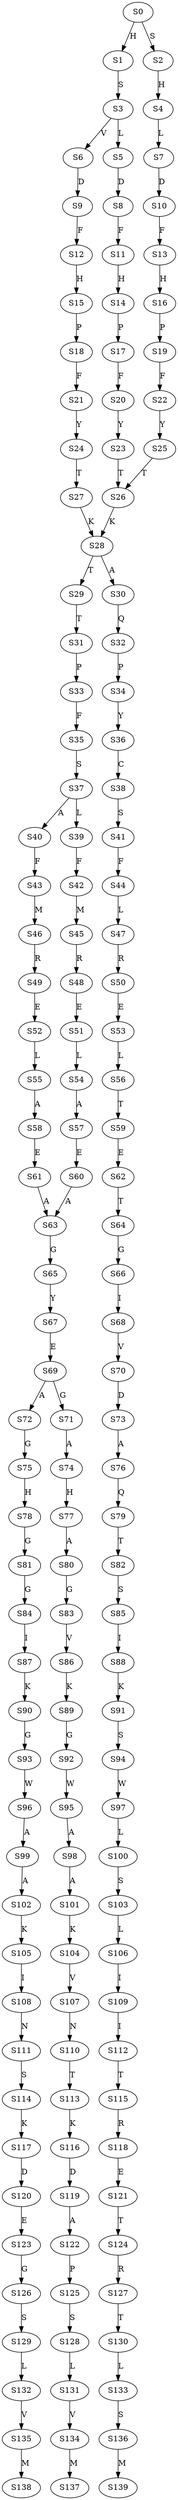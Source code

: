 strict digraph  {
	S0 -> S1 [ label = H ];
	S0 -> S2 [ label = S ];
	S1 -> S3 [ label = S ];
	S2 -> S4 [ label = H ];
	S3 -> S5 [ label = L ];
	S3 -> S6 [ label = V ];
	S4 -> S7 [ label = L ];
	S5 -> S8 [ label = D ];
	S6 -> S9 [ label = D ];
	S7 -> S10 [ label = D ];
	S8 -> S11 [ label = F ];
	S9 -> S12 [ label = F ];
	S10 -> S13 [ label = F ];
	S11 -> S14 [ label = H ];
	S12 -> S15 [ label = H ];
	S13 -> S16 [ label = H ];
	S14 -> S17 [ label = P ];
	S15 -> S18 [ label = P ];
	S16 -> S19 [ label = P ];
	S17 -> S20 [ label = F ];
	S18 -> S21 [ label = F ];
	S19 -> S22 [ label = F ];
	S20 -> S23 [ label = Y ];
	S21 -> S24 [ label = Y ];
	S22 -> S25 [ label = Y ];
	S23 -> S26 [ label = T ];
	S24 -> S27 [ label = T ];
	S25 -> S26 [ label = T ];
	S26 -> S28 [ label = K ];
	S27 -> S28 [ label = K ];
	S28 -> S29 [ label = T ];
	S28 -> S30 [ label = A ];
	S29 -> S31 [ label = T ];
	S30 -> S32 [ label = Q ];
	S31 -> S33 [ label = P ];
	S32 -> S34 [ label = P ];
	S33 -> S35 [ label = F ];
	S34 -> S36 [ label = Y ];
	S35 -> S37 [ label = S ];
	S36 -> S38 [ label = C ];
	S37 -> S39 [ label = L ];
	S37 -> S40 [ label = A ];
	S38 -> S41 [ label = S ];
	S39 -> S42 [ label = F ];
	S40 -> S43 [ label = F ];
	S41 -> S44 [ label = F ];
	S42 -> S45 [ label = M ];
	S43 -> S46 [ label = M ];
	S44 -> S47 [ label = L ];
	S45 -> S48 [ label = R ];
	S46 -> S49 [ label = R ];
	S47 -> S50 [ label = R ];
	S48 -> S51 [ label = E ];
	S49 -> S52 [ label = E ];
	S50 -> S53 [ label = E ];
	S51 -> S54 [ label = L ];
	S52 -> S55 [ label = L ];
	S53 -> S56 [ label = L ];
	S54 -> S57 [ label = A ];
	S55 -> S58 [ label = A ];
	S56 -> S59 [ label = T ];
	S57 -> S60 [ label = E ];
	S58 -> S61 [ label = E ];
	S59 -> S62 [ label = E ];
	S60 -> S63 [ label = A ];
	S61 -> S63 [ label = A ];
	S62 -> S64 [ label = T ];
	S63 -> S65 [ label = G ];
	S64 -> S66 [ label = G ];
	S65 -> S67 [ label = Y ];
	S66 -> S68 [ label = I ];
	S67 -> S69 [ label = E ];
	S68 -> S70 [ label = V ];
	S69 -> S71 [ label = G ];
	S69 -> S72 [ label = A ];
	S70 -> S73 [ label = D ];
	S71 -> S74 [ label = A ];
	S72 -> S75 [ label = G ];
	S73 -> S76 [ label = A ];
	S74 -> S77 [ label = H ];
	S75 -> S78 [ label = H ];
	S76 -> S79 [ label = Q ];
	S77 -> S80 [ label = A ];
	S78 -> S81 [ label = G ];
	S79 -> S82 [ label = T ];
	S80 -> S83 [ label = G ];
	S81 -> S84 [ label = G ];
	S82 -> S85 [ label = S ];
	S83 -> S86 [ label = V ];
	S84 -> S87 [ label = I ];
	S85 -> S88 [ label = I ];
	S86 -> S89 [ label = K ];
	S87 -> S90 [ label = K ];
	S88 -> S91 [ label = K ];
	S89 -> S92 [ label = G ];
	S90 -> S93 [ label = G ];
	S91 -> S94 [ label = S ];
	S92 -> S95 [ label = W ];
	S93 -> S96 [ label = W ];
	S94 -> S97 [ label = W ];
	S95 -> S98 [ label = A ];
	S96 -> S99 [ label = A ];
	S97 -> S100 [ label = L ];
	S98 -> S101 [ label = A ];
	S99 -> S102 [ label = A ];
	S100 -> S103 [ label = S ];
	S101 -> S104 [ label = K ];
	S102 -> S105 [ label = K ];
	S103 -> S106 [ label = L ];
	S104 -> S107 [ label = V ];
	S105 -> S108 [ label = I ];
	S106 -> S109 [ label = I ];
	S107 -> S110 [ label = N ];
	S108 -> S111 [ label = N ];
	S109 -> S112 [ label = I ];
	S110 -> S113 [ label = T ];
	S111 -> S114 [ label = S ];
	S112 -> S115 [ label = T ];
	S113 -> S116 [ label = K ];
	S114 -> S117 [ label = K ];
	S115 -> S118 [ label = R ];
	S116 -> S119 [ label = D ];
	S117 -> S120 [ label = D ];
	S118 -> S121 [ label = E ];
	S119 -> S122 [ label = A ];
	S120 -> S123 [ label = E ];
	S121 -> S124 [ label = T ];
	S122 -> S125 [ label = P ];
	S123 -> S126 [ label = G ];
	S124 -> S127 [ label = R ];
	S125 -> S128 [ label = S ];
	S126 -> S129 [ label = S ];
	S127 -> S130 [ label = T ];
	S128 -> S131 [ label = L ];
	S129 -> S132 [ label = L ];
	S130 -> S133 [ label = L ];
	S131 -> S134 [ label = V ];
	S132 -> S135 [ label = V ];
	S133 -> S136 [ label = S ];
	S134 -> S137 [ label = M ];
	S135 -> S138 [ label = M ];
	S136 -> S139 [ label = M ];
}
